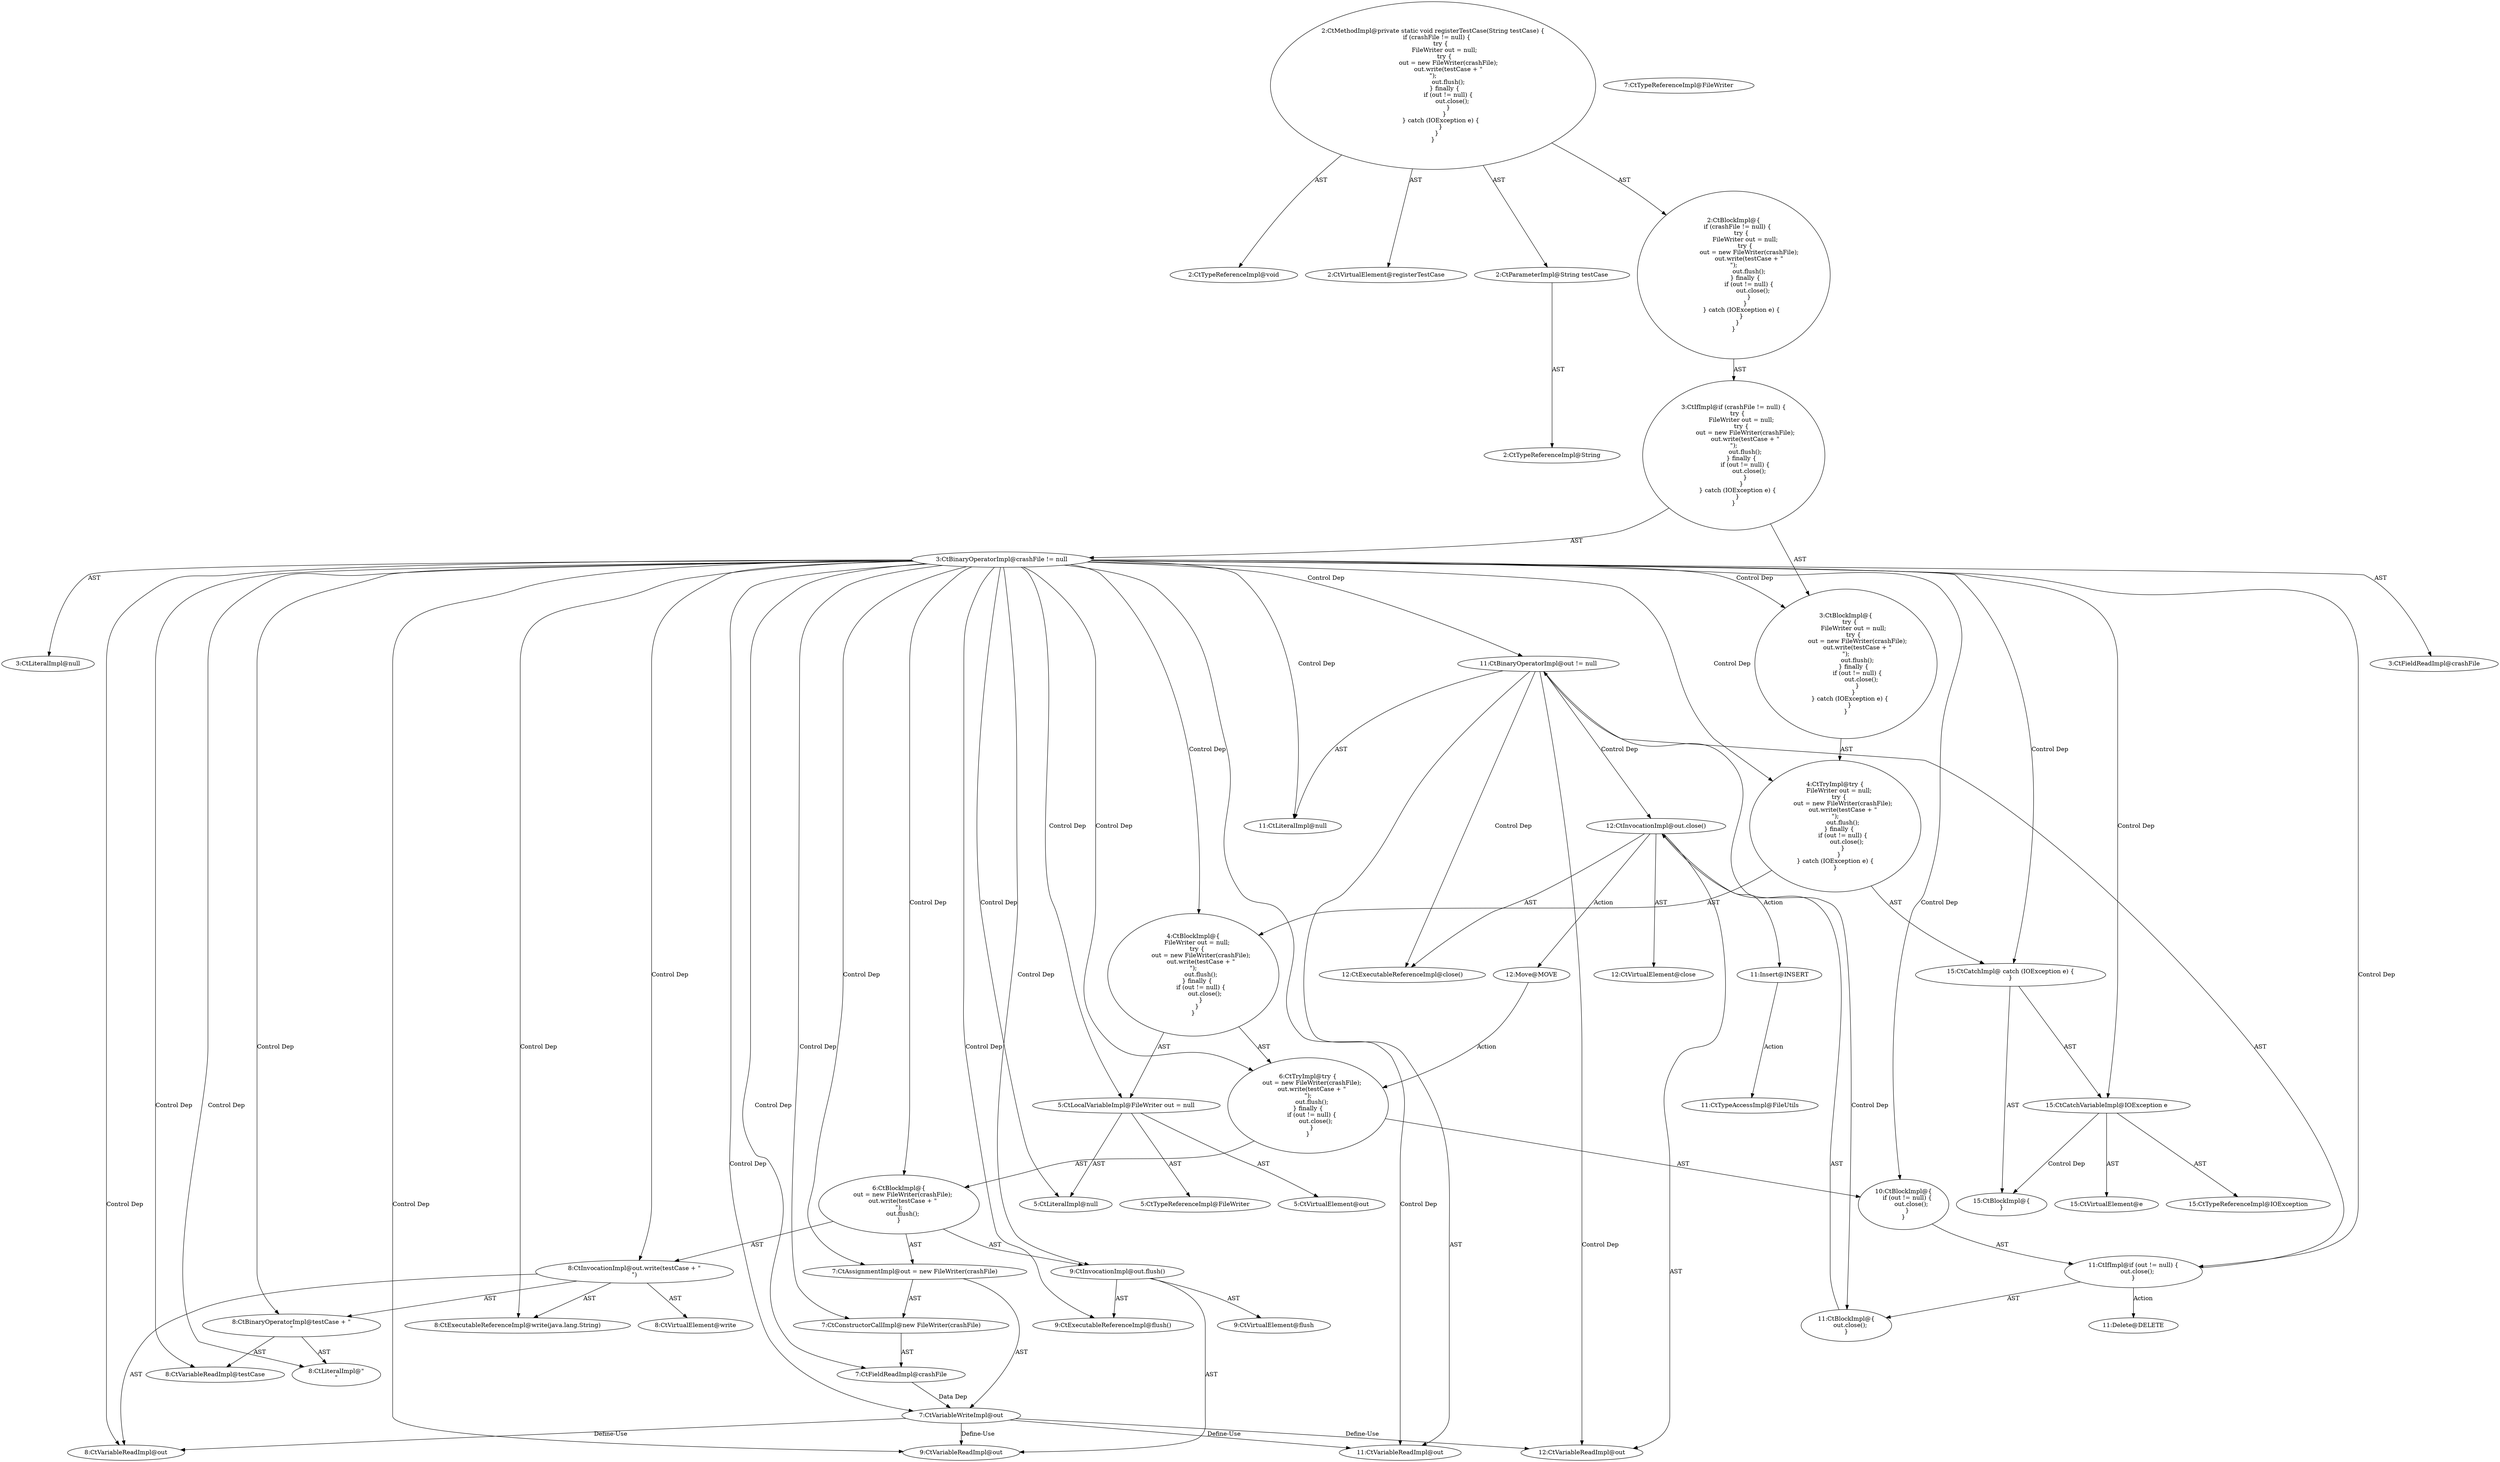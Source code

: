 digraph "registerTestCase#?,String" {
0 [label="2:CtTypeReferenceImpl@void" shape=ellipse]
1 [label="2:CtVirtualElement@registerTestCase" shape=ellipse]
2 [label="2:CtParameterImpl@String testCase" shape=ellipse]
3 [label="2:CtTypeReferenceImpl@String" shape=ellipse]
4 [label="3:CtFieldReadImpl@crashFile" shape=ellipse]
5 [label="3:CtLiteralImpl@null" shape=ellipse]
6 [label="3:CtBinaryOperatorImpl@crashFile != null" shape=ellipse]
7 [label="5:CtTypeReferenceImpl@FileWriter" shape=ellipse]
8 [label="5:CtLiteralImpl@null" shape=ellipse]
9 [label="5:CtVirtualElement@out" shape=ellipse]
10 [label="5:CtLocalVariableImpl@FileWriter out = null" shape=ellipse]
11 [label="7:CtVariableWriteImpl@out" shape=ellipse]
12 [label="7:CtTypeReferenceImpl@FileWriter" shape=ellipse]
13 [label="7:CtFieldReadImpl@crashFile" shape=ellipse]
14 [label="7:CtConstructorCallImpl@new FileWriter(crashFile)" shape=ellipse]
15 [label="7:CtAssignmentImpl@out = new FileWriter(crashFile)" shape=ellipse]
16 [label="8:CtExecutableReferenceImpl@write(java.lang.String)" shape=ellipse]
17 [label="8:CtVirtualElement@write" shape=ellipse]
18 [label="8:CtVariableReadImpl@out" shape=ellipse]
19 [label="8:CtVariableReadImpl@testCase" shape=ellipse]
20 [label="8:CtLiteralImpl@\"\n\"" shape=ellipse]
21 [label="8:CtBinaryOperatorImpl@testCase + \"\n\"" shape=ellipse]
22 [label="8:CtInvocationImpl@out.write(testCase + \"\n\")" shape=ellipse]
23 [label="9:CtExecutableReferenceImpl@flush()" shape=ellipse]
24 [label="9:CtVirtualElement@flush" shape=ellipse]
25 [label="9:CtVariableReadImpl@out" shape=ellipse]
26 [label="9:CtInvocationImpl@out.flush()" shape=ellipse]
27 [label="6:CtBlockImpl@\{
    out = new FileWriter(crashFile);
    out.write(testCase + \"\n\");
    out.flush();
\}" shape=ellipse]
28 [label="11:CtVariableReadImpl@out" shape=ellipse]
29 [label="11:CtLiteralImpl@null" shape=ellipse]
30 [label="11:CtBinaryOperatorImpl@out != null" shape=ellipse]
31 [label="12:CtExecutableReferenceImpl@close()" shape=ellipse]
32 [label="12:CtVirtualElement@close" shape=ellipse]
33 [label="12:CtVariableReadImpl@out" shape=ellipse]
34 [label="12:CtInvocationImpl@out.close()" shape=ellipse]
35 [label="11:CtBlockImpl@\{
    out.close();
\}" shape=ellipse]
36 [label="11:CtIfImpl@if (out != null) \{
    out.close();
\}" shape=ellipse]
37 [label="10:CtBlockImpl@\{
    if (out != null) \{
        out.close();
    \}
\}" shape=ellipse]
38 [label="6:CtTryImpl@try \{
    out = new FileWriter(crashFile);
    out.write(testCase + \"\n\");
    out.flush();
\} finally \{
    if (out != null) \{
        out.close();
    \}
\}" shape=ellipse]
39 [label="4:CtBlockImpl@\{
    FileWriter out = null;
    try \{
        out = new FileWriter(crashFile);
        out.write(testCase + \"\n\");
        out.flush();
    \} finally \{
        if (out != null) \{
            out.close();
        \}
    \}
\}" shape=ellipse]
40 [label="15:CtVirtualElement@e" shape=ellipse]
41 [label="15:CtTypeReferenceImpl@IOException" shape=ellipse]
42 [label="15:CtCatchVariableImpl@IOException e" shape=ellipse]
43 [label="15:CtBlockImpl@\{
\}" shape=ellipse]
44 [label="15:CtCatchImpl@ catch (IOException e) \{
\}" shape=ellipse]
45 [label="4:CtTryImpl@try \{
    FileWriter out = null;
    try \{
        out = new FileWriter(crashFile);
        out.write(testCase + \"\n\");
        out.flush();
    \} finally \{
        if (out != null) \{
            out.close();
        \}
    \}
\} catch (IOException e) \{
\}" shape=ellipse]
46 [label="3:CtBlockImpl@\{
    try \{
        FileWriter out = null;
        try \{
            out = new FileWriter(crashFile);
            out.write(testCase + \"\n\");
            out.flush();
        \} finally \{
            if (out != null) \{
                out.close();
            \}
        \}
    \} catch (IOException e) \{
    \}
\}" shape=ellipse]
47 [label="3:CtIfImpl@if (crashFile != null) \{
    try \{
        FileWriter out = null;
        try \{
            out = new FileWriter(crashFile);
            out.write(testCase + \"\n\");
            out.flush();
        \} finally \{
            if (out != null) \{
                out.close();
            \}
        \}
    \} catch (IOException e) \{
    \}
\}" shape=ellipse]
48 [label="2:CtBlockImpl@\{
    if (crashFile != null) \{
        try \{
            FileWriter out = null;
            try \{
                out = new FileWriter(crashFile);
                out.write(testCase + \"\n\");
                out.flush();
            \} finally \{
                if (out != null) \{
                    out.close();
                \}
            \}
        \} catch (IOException e) \{
        \}
    \}
\}" shape=ellipse]
49 [label="2:CtMethodImpl@private static void registerTestCase(String testCase) \{
    if (crashFile != null) \{
        try \{
            FileWriter out = null;
            try \{
                out = new FileWriter(crashFile);
                out.write(testCase + \"\n\");
                out.flush();
            \} finally \{
                if (out != null) \{
                    out.close();
                \}
            \}
        \} catch (IOException e) \{
        \}
    \}
\}" shape=ellipse]
50 [label="11:Delete@DELETE" shape=ellipse]
51 [label="11:Insert@INSERT" shape=ellipse]
52 [label="11:CtTypeAccessImpl@FileUtils" shape=ellipse]
53 [label="12:Move@MOVE" shape=ellipse]
2 -> 3 [label="AST"];
6 -> 4 [label="AST"];
6 -> 5 [label="AST"];
6 -> 46 [label="Control Dep"];
6 -> 45 [label="Control Dep"];
6 -> 39 [label="Control Dep"];
6 -> 10 [label="Control Dep"];
6 -> 8 [label="Control Dep"];
6 -> 38 [label="Control Dep"];
6 -> 27 [label="Control Dep"];
6 -> 15 [label="Control Dep"];
6 -> 11 [label="Control Dep"];
6 -> 14 [label="Control Dep"];
6 -> 13 [label="Control Dep"];
6 -> 22 [label="Control Dep"];
6 -> 16 [label="Control Dep"];
6 -> 18 [label="Control Dep"];
6 -> 21 [label="Control Dep"];
6 -> 19 [label="Control Dep"];
6 -> 20 [label="Control Dep"];
6 -> 26 [label="Control Dep"];
6 -> 23 [label="Control Dep"];
6 -> 25 [label="Control Dep"];
6 -> 37 [label="Control Dep"];
6 -> 36 [label="Control Dep"];
6 -> 30 [label="Control Dep"];
6 -> 28 [label="Control Dep"];
6 -> 29 [label="Control Dep"];
6 -> 44 [label="Control Dep"];
6 -> 42 [label="Control Dep"];
10 -> 9 [label="AST"];
10 -> 7 [label="AST"];
10 -> 8 [label="AST"];
11 -> 18 [label="Define-Use"];
11 -> 25 [label="Define-Use"];
11 -> 28 [label="Define-Use"];
11 -> 33 [label="Define-Use"];
13 -> 11 [label="Data Dep"];
14 -> 13 [label="AST"];
15 -> 11 [label="AST"];
15 -> 14 [label="AST"];
21 -> 19 [label="AST"];
21 -> 20 [label="AST"];
22 -> 17 [label="AST"];
22 -> 18 [label="AST"];
22 -> 16 [label="AST"];
22 -> 21 [label="AST"];
26 -> 24 [label="AST"];
26 -> 25 [label="AST"];
26 -> 23 [label="AST"];
27 -> 15 [label="AST"];
27 -> 22 [label="AST"];
27 -> 26 [label="AST"];
30 -> 28 [label="AST"];
30 -> 29 [label="AST"];
30 -> 35 [label="Control Dep"];
30 -> 34 [label="Control Dep"];
30 -> 31 [label="Control Dep"];
30 -> 33 [label="Control Dep"];
34 -> 32 [label="AST"];
34 -> 33 [label="AST"];
34 -> 31 [label="AST"];
34 -> 51 [label="Action"];
34 -> 53 [label="Action"];
35 -> 34 [label="AST"];
36 -> 30 [label="AST"];
36 -> 35 [label="AST"];
36 -> 50 [label="Action"];
37 -> 36 [label="AST"];
38 -> 27 [label="AST"];
38 -> 37 [label="AST"];
39 -> 10 [label="AST"];
39 -> 38 [label="AST"];
42 -> 40 [label="AST"];
42 -> 41 [label="AST"];
42 -> 43 [label="Control Dep"];
44 -> 42 [label="AST"];
44 -> 43 [label="AST"];
45 -> 39 [label="AST"];
45 -> 44 [label="AST"];
46 -> 45 [label="AST"];
47 -> 6 [label="AST"];
47 -> 46 [label="AST"];
48 -> 47 [label="AST"];
49 -> 1 [label="AST"];
49 -> 0 [label="AST"];
49 -> 2 [label="AST"];
49 -> 48 [label="AST"];
51 -> 52 [label="Action"];
53 -> 38 [label="Action"];
}